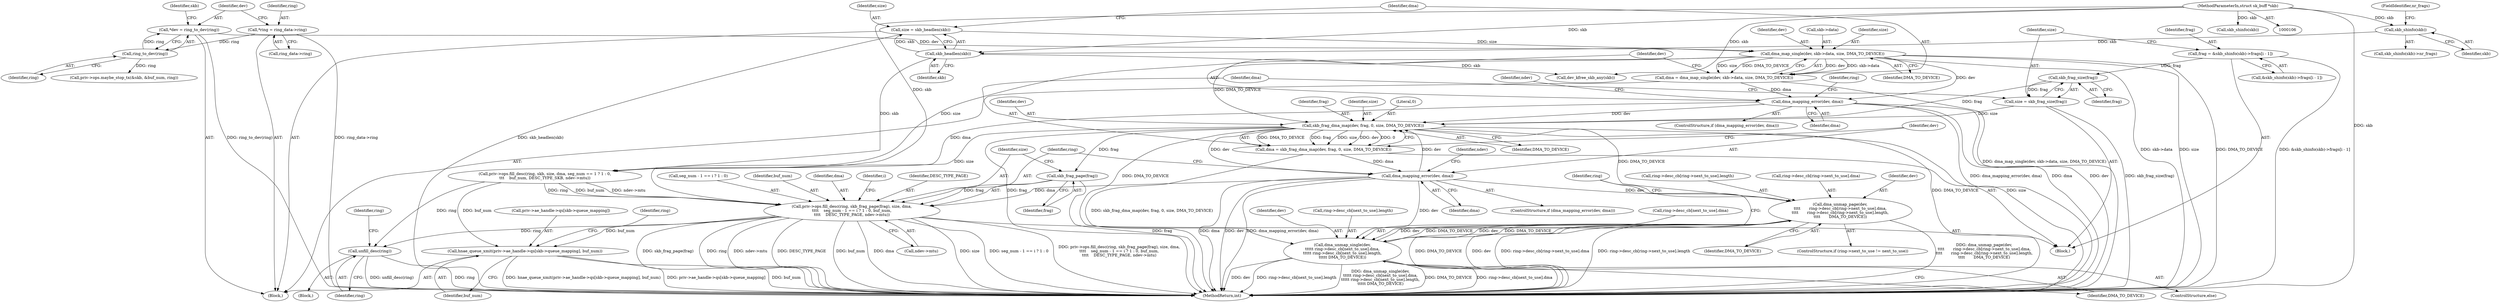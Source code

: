 digraph "1_linux_27463ad99f738ed93c7c8b3e2e5bc8c4853a2ff2_0@pointer" {
"1000248" [label="(Call,skb_frag_dma_map(dev, frag, 0, size, DMA_TO_DEVICE))"];
"1000255" [label="(Call,dma_mapping_error(dev, dma))"];
"1000248" [label="(Call,skb_frag_dma_map(dev, frag, 0, size, DMA_TO_DEVICE))"];
"1000191" [label="(Call,dma_mapping_error(dev, dma))"];
"1000183" [label="(Call,dma_map_single(dev, skb->data, size, DMA_TO_DEVICE))"];
"1000123" [label="(Call,*dev = ring_to_dev(ring))"];
"1000125" [label="(Call,ring_to_dev(ring))"];
"1000117" [label="(Call,*ring = ring_data->ring)"];
"1000177" [label="(Call,size = skb_headlen(skb))"];
"1000179" [label="(Call,skb_headlen(skb))"];
"1000168" [label="(Call,skb_shinfo(skb))"];
"1000108" [label="(MethodParameterIn,struct sk_buff *skb)"];
"1000181" [label="(Call,dma = dma_map_single(dev, skb->data, size, DMA_TO_DEVICE))"];
"1000244" [label="(Call,skb_frag_size(frag))"];
"1000231" [label="(Call,frag = &skb_shinfo(skb)->frags[i - 1])"];
"1000242" [label="(Call,size = skb_frag_size(frag))"];
"1000246" [label="(Call,dma = skb_frag_dma_map(dev, frag, 0, size, DMA_TO_DEVICE))"];
"1000272" [label="(Call,skb_frag_page(frag))"];
"1000270" [label="(Call,priv->ops.fill_desc(ring, skb_frag_page(frag), size, dma,\n\t\t\t\t    seg_num - 1 == i ? 1 : 0, buf_num,\n\t\t\t\t    DESC_TYPE_PAGE, ndev->mtu))"];
"1000312" [label="(Call,hnae_queue_xmit(priv->ae_handle->qs[skb->queue_mapping], buf_num))"];
"1000348" [label="(Call,unfill_desc(ring))"];
"1000356" [label="(Call,dma_unmap_page(dev,\n\t\t\t\t       ring->desc_cb[ring->next_to_use].dma,\n\t\t\t\t       ring->desc_cb[ring->next_to_use].length,\n\t\t\t\t       DMA_TO_DEVICE))"];
"1000378" [label="(Call,dma_unmap_single(dev,\n\t\t\t\t\t ring->desc_cb[next_to_use].dma,\n\t\t\t\t\t ring->desc_cb[next_to_use].length,\n\t\t\t\t\t DMA_TO_DEVICE))"];
"1000272" [label="(Call,skb_frag_page(frag))"];
"1000248" [label="(Call,skb_frag_dma_map(dev, frag, 0, size, DMA_TO_DEVICE))"];
"1000242" [label="(Call,size = skb_frag_size(frag))"];
"1000168" [label="(Call,skb_shinfo(skb))"];
"1000246" [label="(Call,dma = skb_frag_dma_map(dev, frag, 0, size, DMA_TO_DEVICE))"];
"1000377" [label="(ControlStructure,else)"];
"1000380" [label="(Call,ring->desc_cb[next_to_use].dma)"];
"1000126" [label="(Identifier,ring)"];
"1000356" [label="(Call,dma_unmap_page(dev,\n\t\t\t\t       ring->desc_cb[ring->next_to_use].dma,\n\t\t\t\t       ring->desc_cb[ring->next_to_use].length,\n\t\t\t\t       DMA_TO_DEVICE))"];
"1000189" [label="(Identifier,DMA_TO_DEVICE)"];
"1000192" [label="(Identifier,dev)"];
"1000379" [label="(Identifier,dev)"];
"1000169" [label="(Identifier,skb)"];
"1000170" [label="(FieldIdentifier,nr_frags)"];
"1000313" [label="(Call,priv->ae_handle->qs[skb->queue_mapping])"];
"1000118" [label="(Identifier,ring)"];
"1000326" [label="(Identifier,ring)"];
"1000252" [label="(Identifier,size)"];
"1000178" [label="(Identifier,size)"];
"1000167" [label="(Call,skb_shinfo(skb)->nr_frags)"];
"1000180" [label="(Identifier,skb)"];
"1000353" [label="(Identifier,ring)"];
"1000260" [label="(Identifier,ndev)"];
"1000191" [label="(Call,dma_mapping_error(dev, dma))"];
"1000284" [label="(Identifier,buf_num)"];
"1000123" [label="(Call,*dev = ring_to_dev(ring))"];
"1000177" [label="(Call,size = skb_headlen(skb))"];
"1000322" [label="(Identifier,buf_num)"];
"1000251" [label="(Literal,0)"];
"1000124" [label="(Identifier,dev)"];
"1000244" [label="(Call,skb_frag_size(frag))"];
"1000249" [label="(Identifier,dev)"];
"1000394" [label="(Identifier,DMA_TO_DEVICE)"];
"1000349" [label="(Identifier,ring)"];
"1000182" [label="(Identifier,dma)"];
"1000348" [label="(Call,unfill_desc(ring))"];
"1000183" [label="(Call,dma_map_single(dev, skb->data, size, DMA_TO_DEVICE))"];
"1000184" [label="(Identifier,dev)"];
"1000257" [label="(Identifier,dma)"];
"1000256" [label="(Identifier,dev)"];
"1000205" [label="(Call,priv->ops.fill_desc(ring, skb, size, dma, seg_num == 1 ? 1 : 0,\n\t\t\t    buf_num, DESC_TYPE_SKB, ndev->mtu))"];
"1000245" [label="(Identifier,frag)"];
"1000136" [label="(Call,priv->ops.maybe_stop_tx(&skb, &buf_num, ring))"];
"1000110" [label="(Block,)"];
"1000206" [label="(Identifier,ring)"];
"1000181" [label="(Call,dma = dma_map_single(dev, skb->data, size, DMA_TO_DEVICE))"];
"1000190" [label="(ControlStructure,if (dma_mapping_error(dev, dma)))"];
"1000276" [label="(Call,seg_num - 1 == i ? 1 : 0)"];
"1000108" [label="(MethodParameterIn,struct sk_buff *skb)"];
"1000179" [label="(Call,skb_headlen(skb))"];
"1000270" [label="(Call,priv->ops.fill_desc(ring, skb_frag_page(frag), size, dma,\n\t\t\t\t    seg_num - 1 == i ? 1 : 0, buf_num,\n\t\t\t\t    DESC_TYPE_PAGE, ndev->mtu))"];
"1000271" [label="(Identifier,ring)"];
"1000196" [label="(Identifier,ndev)"];
"1000243" [label="(Identifier,size)"];
"1000119" [label="(Call,ring_data->ring)"];
"1000273" [label="(Identifier,frag)"];
"1000275" [label="(Identifier,dma)"];
"1000236" [label="(Call,skb_shinfo(skb))"];
"1000231" [label="(Call,frag = &skb_shinfo(skb)->frags[i - 1])"];
"1000344" [label="(Identifier,ring)"];
"1000357" [label="(Identifier,dev)"];
"1000185" [label="(Call,skb->data)"];
"1000312" [label="(Call,hnae_queue_xmit(priv->ae_handle->qs[skb->queue_mapping], buf_num))"];
"1000193" [label="(Identifier,dma)"];
"1000188" [label="(Identifier,size)"];
"1000117" [label="(Call,*ring = ring_data->ring)"];
"1000125" [label="(Call,ring_to_dev(ring))"];
"1000347" [label="(Block,)"];
"1000387" [label="(Call,ring->desc_cb[next_to_use].length)"];
"1000233" [label="(Call,&skb_shinfo(skb)->frags[i - 1])"];
"1000396" [label="(Call,dev_kfree_skb_any(skb))"];
"1000230" [label="(Block,)"];
"1000229" [label="(Identifier,i)"];
"1000367" [label="(Call,ring->desc_cb[ring->next_to_use].length)"];
"1000232" [label="(Identifier,frag)"];
"1000285" [label="(Identifier,DESC_TYPE_PAGE)"];
"1000254" [label="(ControlStructure,if (dma_mapping_error(dev, dma)))"];
"1000253" [label="(Identifier,DMA_TO_DEVICE)"];
"1000255" [label="(Call,dma_mapping_error(dev, dma))"];
"1000376" [label="(Identifier,DMA_TO_DEVICE)"];
"1000350" [label="(ControlStructure,if (ring->next_to_use != next_to_use))"];
"1000274" [label="(Identifier,size)"];
"1000378" [label="(Call,dma_unmap_single(dev,\n\t\t\t\t\t ring->desc_cb[next_to_use].dma,\n\t\t\t\t\t ring->desc_cb[next_to_use].length,\n\t\t\t\t\t DMA_TO_DEVICE))"];
"1000358" [label="(Call,ring->desc_cb[ring->next_to_use].dma)"];
"1000250" [label="(Identifier,frag)"];
"1000247" [label="(Identifier,dma)"];
"1000286" [label="(Call,ndev->mtu)"];
"1000138" [label="(Identifier,skb)"];
"1000409" [label="(MethodReturn,int)"];
"1000248" -> "1000246"  [label="AST: "];
"1000248" -> "1000253"  [label="CFG: "];
"1000249" -> "1000248"  [label="AST: "];
"1000250" -> "1000248"  [label="AST: "];
"1000251" -> "1000248"  [label="AST: "];
"1000252" -> "1000248"  [label="AST: "];
"1000253" -> "1000248"  [label="AST: "];
"1000246" -> "1000248"  [label="CFG: "];
"1000248" -> "1000409"  [label="DDG: DMA_TO_DEVICE"];
"1000248" -> "1000409"  [label="DDG: size"];
"1000248" -> "1000409"  [label="DDG: frag"];
"1000248" -> "1000246"  [label="DDG: DMA_TO_DEVICE"];
"1000248" -> "1000246"  [label="DDG: frag"];
"1000248" -> "1000246"  [label="DDG: size"];
"1000248" -> "1000246"  [label="DDG: dev"];
"1000248" -> "1000246"  [label="DDG: 0"];
"1000255" -> "1000248"  [label="DDG: dev"];
"1000191" -> "1000248"  [label="DDG: dev"];
"1000244" -> "1000248"  [label="DDG: frag"];
"1000242" -> "1000248"  [label="DDG: size"];
"1000183" -> "1000248"  [label="DDG: DMA_TO_DEVICE"];
"1000248" -> "1000255"  [label="DDG: dev"];
"1000248" -> "1000272"  [label="DDG: frag"];
"1000248" -> "1000270"  [label="DDG: size"];
"1000248" -> "1000356"  [label="DDG: DMA_TO_DEVICE"];
"1000248" -> "1000378"  [label="DDG: DMA_TO_DEVICE"];
"1000255" -> "1000254"  [label="AST: "];
"1000255" -> "1000257"  [label="CFG: "];
"1000256" -> "1000255"  [label="AST: "];
"1000257" -> "1000255"  [label="AST: "];
"1000260" -> "1000255"  [label="CFG: "];
"1000271" -> "1000255"  [label="CFG: "];
"1000255" -> "1000409"  [label="DDG: dma_mapping_error(dev, dma)"];
"1000255" -> "1000409"  [label="DDG: dma"];
"1000255" -> "1000409"  [label="DDG: dev"];
"1000246" -> "1000255"  [label="DDG: dma"];
"1000255" -> "1000270"  [label="DDG: dma"];
"1000255" -> "1000356"  [label="DDG: dev"];
"1000255" -> "1000378"  [label="DDG: dev"];
"1000191" -> "1000190"  [label="AST: "];
"1000191" -> "1000193"  [label="CFG: "];
"1000192" -> "1000191"  [label="AST: "];
"1000193" -> "1000191"  [label="AST: "];
"1000196" -> "1000191"  [label="CFG: "];
"1000206" -> "1000191"  [label="CFG: "];
"1000191" -> "1000409"  [label="DDG: dma_mapping_error(dev, dma)"];
"1000191" -> "1000409"  [label="DDG: dma"];
"1000191" -> "1000409"  [label="DDG: dev"];
"1000183" -> "1000191"  [label="DDG: dev"];
"1000181" -> "1000191"  [label="DDG: dma"];
"1000191" -> "1000205"  [label="DDG: dma"];
"1000183" -> "1000181"  [label="AST: "];
"1000183" -> "1000189"  [label="CFG: "];
"1000184" -> "1000183"  [label="AST: "];
"1000185" -> "1000183"  [label="AST: "];
"1000188" -> "1000183"  [label="AST: "];
"1000189" -> "1000183"  [label="AST: "];
"1000181" -> "1000183"  [label="CFG: "];
"1000183" -> "1000409"  [label="DDG: skb->data"];
"1000183" -> "1000409"  [label="DDG: size"];
"1000183" -> "1000409"  [label="DDG: DMA_TO_DEVICE"];
"1000183" -> "1000181"  [label="DDG: dev"];
"1000183" -> "1000181"  [label="DDG: skb->data"];
"1000183" -> "1000181"  [label="DDG: size"];
"1000183" -> "1000181"  [label="DDG: DMA_TO_DEVICE"];
"1000123" -> "1000183"  [label="DDG: dev"];
"1000177" -> "1000183"  [label="DDG: size"];
"1000183" -> "1000205"  [label="DDG: size"];
"1000123" -> "1000110"  [label="AST: "];
"1000123" -> "1000125"  [label="CFG: "];
"1000124" -> "1000123"  [label="AST: "];
"1000125" -> "1000123"  [label="AST: "];
"1000138" -> "1000123"  [label="CFG: "];
"1000123" -> "1000409"  [label="DDG: ring_to_dev(ring)"];
"1000125" -> "1000123"  [label="DDG: ring"];
"1000125" -> "1000126"  [label="CFG: "];
"1000126" -> "1000125"  [label="AST: "];
"1000117" -> "1000125"  [label="DDG: ring"];
"1000125" -> "1000136"  [label="DDG: ring"];
"1000117" -> "1000110"  [label="AST: "];
"1000117" -> "1000119"  [label="CFG: "];
"1000118" -> "1000117"  [label="AST: "];
"1000119" -> "1000117"  [label="AST: "];
"1000124" -> "1000117"  [label="CFG: "];
"1000117" -> "1000409"  [label="DDG: ring_data->ring"];
"1000177" -> "1000110"  [label="AST: "];
"1000177" -> "1000179"  [label="CFG: "];
"1000178" -> "1000177"  [label="AST: "];
"1000179" -> "1000177"  [label="AST: "];
"1000182" -> "1000177"  [label="CFG: "];
"1000177" -> "1000409"  [label="DDG: skb_headlen(skb)"];
"1000179" -> "1000177"  [label="DDG: skb"];
"1000179" -> "1000180"  [label="CFG: "];
"1000180" -> "1000179"  [label="AST: "];
"1000168" -> "1000179"  [label="DDG: skb"];
"1000108" -> "1000179"  [label="DDG: skb"];
"1000179" -> "1000205"  [label="DDG: skb"];
"1000179" -> "1000396"  [label="DDG: skb"];
"1000168" -> "1000167"  [label="AST: "];
"1000168" -> "1000169"  [label="CFG: "];
"1000169" -> "1000168"  [label="AST: "];
"1000170" -> "1000168"  [label="CFG: "];
"1000108" -> "1000168"  [label="DDG: skb"];
"1000108" -> "1000106"  [label="AST: "];
"1000108" -> "1000409"  [label="DDG: skb"];
"1000108" -> "1000205"  [label="DDG: skb"];
"1000108" -> "1000236"  [label="DDG: skb"];
"1000108" -> "1000396"  [label="DDG: skb"];
"1000181" -> "1000110"  [label="AST: "];
"1000182" -> "1000181"  [label="AST: "];
"1000192" -> "1000181"  [label="CFG: "];
"1000181" -> "1000409"  [label="DDG: dma_map_single(dev, skb->data, size, DMA_TO_DEVICE)"];
"1000244" -> "1000242"  [label="AST: "];
"1000244" -> "1000245"  [label="CFG: "];
"1000245" -> "1000244"  [label="AST: "];
"1000242" -> "1000244"  [label="CFG: "];
"1000244" -> "1000242"  [label="DDG: frag"];
"1000231" -> "1000244"  [label="DDG: frag"];
"1000231" -> "1000230"  [label="AST: "];
"1000231" -> "1000233"  [label="CFG: "];
"1000232" -> "1000231"  [label="AST: "];
"1000233" -> "1000231"  [label="AST: "];
"1000243" -> "1000231"  [label="CFG: "];
"1000231" -> "1000409"  [label="DDG: &skb_shinfo(skb)->frags[i - 1]"];
"1000242" -> "1000230"  [label="AST: "];
"1000243" -> "1000242"  [label="AST: "];
"1000247" -> "1000242"  [label="CFG: "];
"1000242" -> "1000409"  [label="DDG: skb_frag_size(frag)"];
"1000246" -> "1000230"  [label="AST: "];
"1000247" -> "1000246"  [label="AST: "];
"1000256" -> "1000246"  [label="CFG: "];
"1000246" -> "1000409"  [label="DDG: skb_frag_dma_map(dev, frag, 0, size, DMA_TO_DEVICE)"];
"1000272" -> "1000270"  [label="AST: "];
"1000272" -> "1000273"  [label="CFG: "];
"1000273" -> "1000272"  [label="AST: "];
"1000274" -> "1000272"  [label="CFG: "];
"1000272" -> "1000409"  [label="DDG: frag"];
"1000272" -> "1000270"  [label="DDG: frag"];
"1000270" -> "1000230"  [label="AST: "];
"1000270" -> "1000286"  [label="CFG: "];
"1000271" -> "1000270"  [label="AST: "];
"1000274" -> "1000270"  [label="AST: "];
"1000275" -> "1000270"  [label="AST: "];
"1000276" -> "1000270"  [label="AST: "];
"1000284" -> "1000270"  [label="AST: "];
"1000285" -> "1000270"  [label="AST: "];
"1000286" -> "1000270"  [label="AST: "];
"1000229" -> "1000270"  [label="CFG: "];
"1000270" -> "1000409"  [label="DDG: ndev->mtu"];
"1000270" -> "1000409"  [label="DDG: DESC_TYPE_PAGE"];
"1000270" -> "1000409"  [label="DDG: buf_num"];
"1000270" -> "1000409"  [label="DDG: dma"];
"1000270" -> "1000409"  [label="DDG: size"];
"1000270" -> "1000409"  [label="DDG: seg_num - 1 == i ? 1 : 0"];
"1000270" -> "1000409"  [label="DDG: priv->ops.fill_desc(ring, skb_frag_page(frag), size, dma,\n\t\t\t\t    seg_num - 1 == i ? 1 : 0, buf_num,\n\t\t\t\t    DESC_TYPE_PAGE, ndev->mtu)"];
"1000270" -> "1000409"  [label="DDG: skb_frag_page(frag)"];
"1000270" -> "1000409"  [label="DDG: ring"];
"1000205" -> "1000270"  [label="DDG: ring"];
"1000205" -> "1000270"  [label="DDG: buf_num"];
"1000205" -> "1000270"  [label="DDG: ndev->mtu"];
"1000270" -> "1000312"  [label="DDG: buf_num"];
"1000270" -> "1000348"  [label="DDG: ring"];
"1000312" -> "1000110"  [label="AST: "];
"1000312" -> "1000322"  [label="CFG: "];
"1000313" -> "1000312"  [label="AST: "];
"1000322" -> "1000312"  [label="AST: "];
"1000326" -> "1000312"  [label="CFG: "];
"1000312" -> "1000409"  [label="DDG: hnae_queue_xmit(priv->ae_handle->qs[skb->queue_mapping], buf_num)"];
"1000312" -> "1000409"  [label="DDG: priv->ae_handle->qs[skb->queue_mapping]"];
"1000312" -> "1000409"  [label="DDG: buf_num"];
"1000205" -> "1000312"  [label="DDG: buf_num"];
"1000348" -> "1000347"  [label="AST: "];
"1000348" -> "1000349"  [label="CFG: "];
"1000349" -> "1000348"  [label="AST: "];
"1000353" -> "1000348"  [label="CFG: "];
"1000348" -> "1000409"  [label="DDG: ring"];
"1000348" -> "1000409"  [label="DDG: unfill_desc(ring)"];
"1000205" -> "1000348"  [label="DDG: ring"];
"1000356" -> "1000350"  [label="AST: "];
"1000356" -> "1000376"  [label="CFG: "];
"1000357" -> "1000356"  [label="AST: "];
"1000358" -> "1000356"  [label="AST: "];
"1000367" -> "1000356"  [label="AST: "];
"1000376" -> "1000356"  [label="AST: "];
"1000344" -> "1000356"  [label="CFG: "];
"1000356" -> "1000409"  [label="DDG: dma_unmap_page(dev,\n\t\t\t\t       ring->desc_cb[ring->next_to_use].dma,\n\t\t\t\t       ring->desc_cb[ring->next_to_use].length,\n\t\t\t\t       DMA_TO_DEVICE)"];
"1000356" -> "1000409"  [label="DDG: DMA_TO_DEVICE"];
"1000356" -> "1000409"  [label="DDG: dev"];
"1000356" -> "1000409"  [label="DDG: ring->desc_cb[ring->next_to_use].dma"];
"1000356" -> "1000409"  [label="DDG: ring->desc_cb[ring->next_to_use].length"];
"1000378" -> "1000356"  [label="DDG: dev"];
"1000378" -> "1000356"  [label="DDG: DMA_TO_DEVICE"];
"1000356" -> "1000378"  [label="DDG: dev"];
"1000356" -> "1000378"  [label="DDG: DMA_TO_DEVICE"];
"1000378" -> "1000377"  [label="AST: "];
"1000378" -> "1000394"  [label="CFG: "];
"1000379" -> "1000378"  [label="AST: "];
"1000380" -> "1000378"  [label="AST: "];
"1000387" -> "1000378"  [label="AST: "];
"1000394" -> "1000378"  [label="AST: "];
"1000344" -> "1000378"  [label="CFG: "];
"1000378" -> "1000409"  [label="DDG: DMA_TO_DEVICE"];
"1000378" -> "1000409"  [label="DDG: ring->desc_cb[next_to_use].dma"];
"1000378" -> "1000409"  [label="DDG: dev"];
"1000378" -> "1000409"  [label="DDG: ring->desc_cb[next_to_use].length"];
"1000378" -> "1000409"  [label="DDG: dma_unmap_single(dev,\n\t\t\t\t\t ring->desc_cb[next_to_use].dma,\n\t\t\t\t\t ring->desc_cb[next_to_use].length,\n\t\t\t\t\t DMA_TO_DEVICE)"];
}
